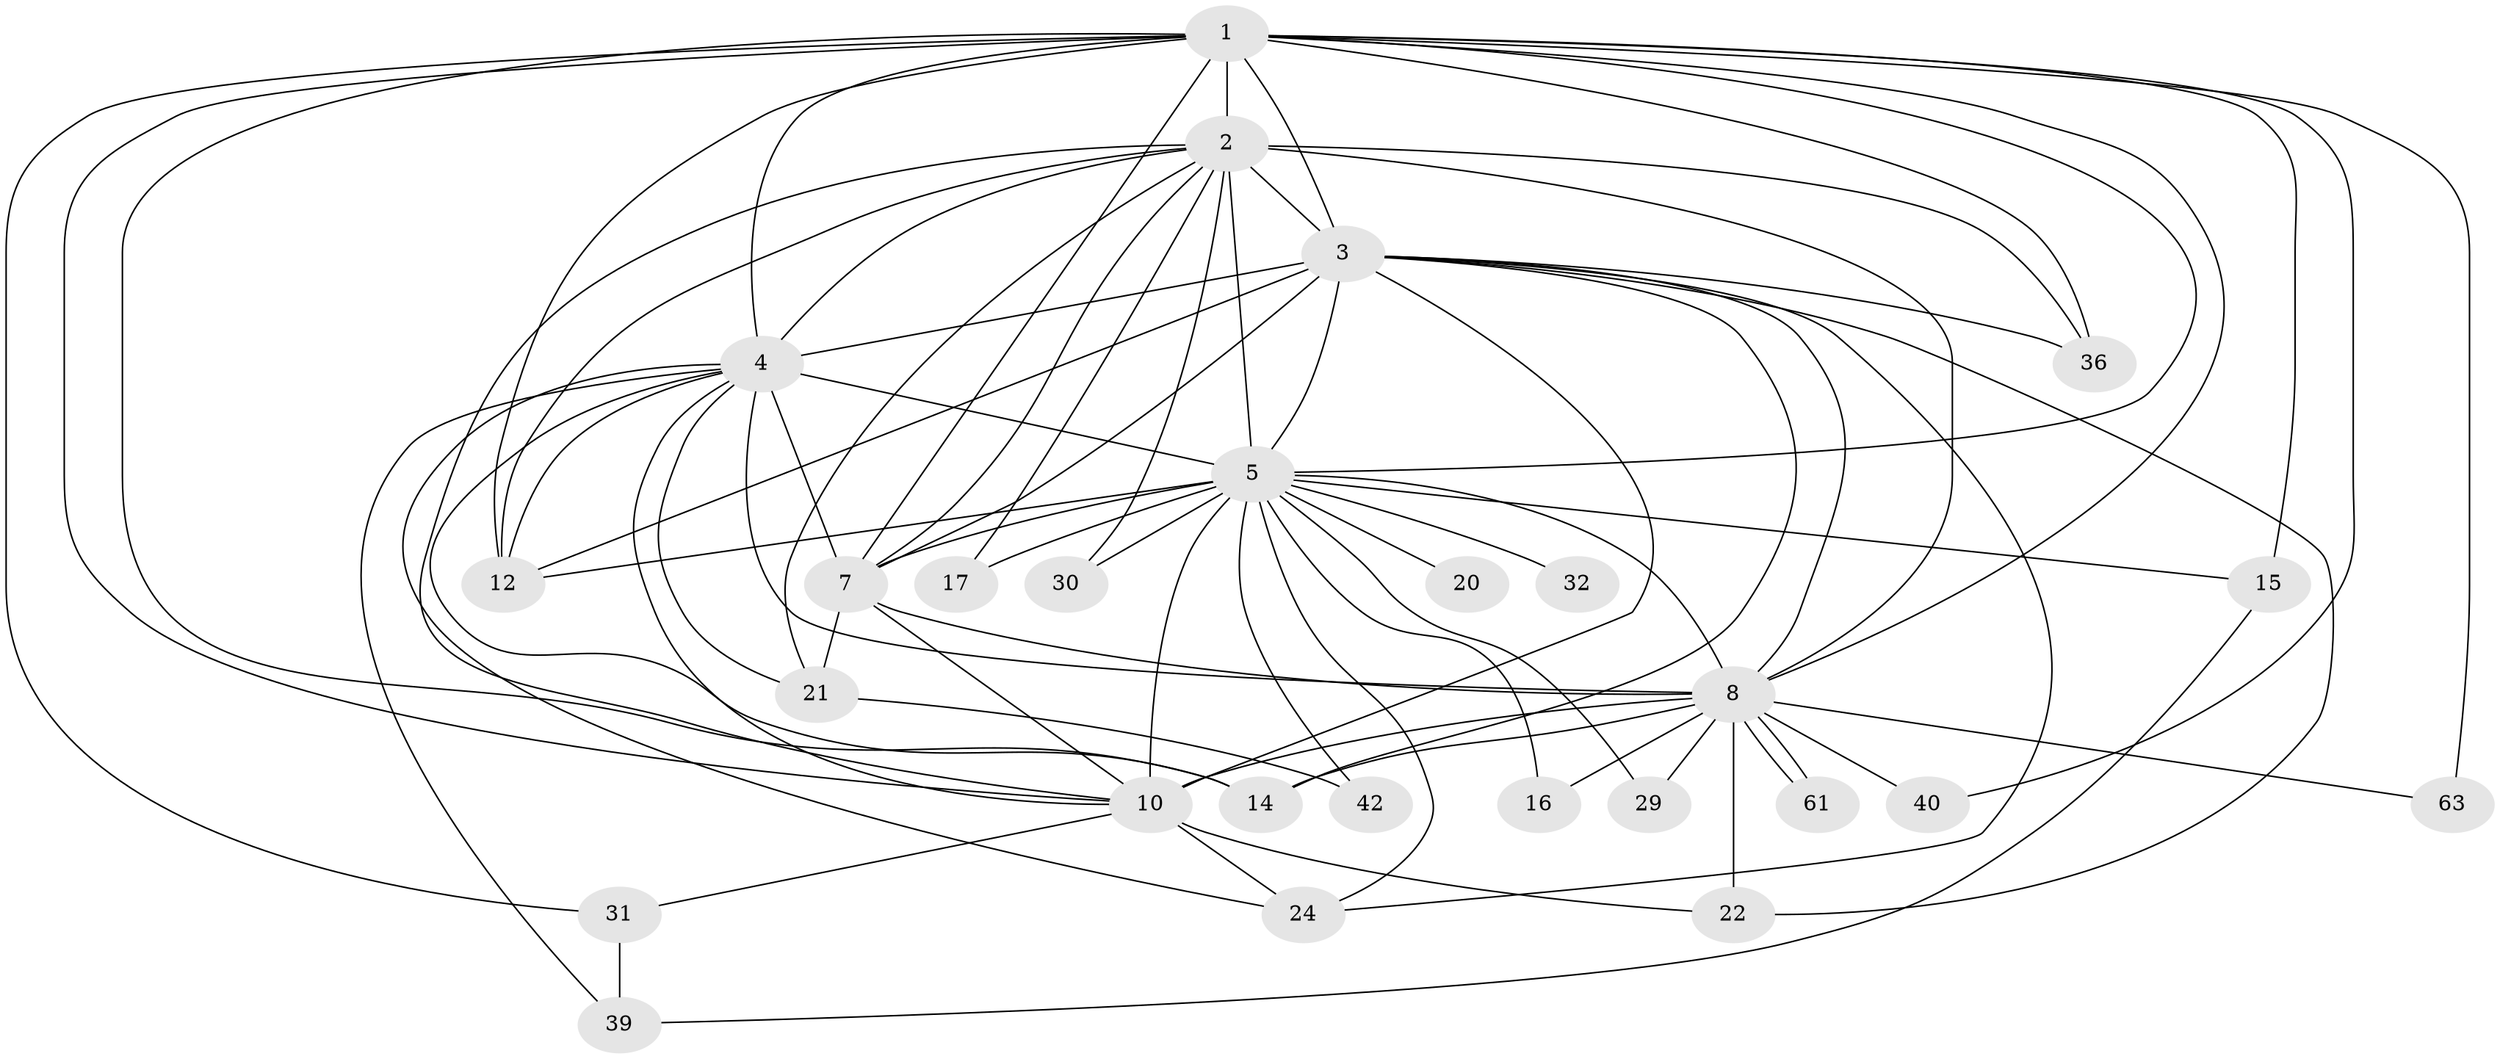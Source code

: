 // original degree distribution, {17: 0.014705882352941176, 12: 0.014705882352941176, 23: 0.014705882352941176, 18: 0.029411764705882353, 22: 0.014705882352941176, 15: 0.029411764705882353, 19: 0.014705882352941176, 21: 0.014705882352941176, 4: 0.07352941176470588, 6: 0.014705882352941176, 2: 0.6176470588235294, 5: 0.014705882352941176, 3: 0.1323529411764706}
// Generated by graph-tools (version 1.1) at 2025/17/03/04/25 18:17:46]
// undirected, 27 vertices, 75 edges
graph export_dot {
graph [start="1"]
  node [color=gray90,style=filled];
  1;
  2 [super="+25+9"];
  3 [super="+35+51+54+26"];
  4 [super="+60+27+11"];
  5 [super="+44+6+47+55+59"];
  7 [super="+33"];
  8;
  10 [super="+45+48+38"];
  12 [super="+34+65+66+18"];
  14 [super="+56+37"];
  15;
  16;
  17;
  20;
  21;
  22 [super="+23"];
  24 [super="+49+57"];
  29;
  30;
  31;
  32;
  36 [super="+58"];
  39 [super="+67"];
  40;
  42;
  61;
  63;
  1 -- 2 [weight=3];
  1 -- 3;
  1 -- 4;
  1 -- 5 [weight=2];
  1 -- 7;
  1 -- 8;
  1 -- 10;
  1 -- 14;
  1 -- 15;
  1 -- 31;
  1 -- 40;
  1 -- 63;
  1 -- 12;
  1 -- 36;
  2 -- 3 [weight=5];
  2 -- 4 [weight=2];
  2 -- 5 [weight=5];
  2 -- 7 [weight=2];
  2 -- 8 [weight=2];
  2 -- 10 [weight=3];
  2 -- 17;
  2 -- 30;
  2 -- 21;
  2 -- 36;
  2 -- 12;
  3 -- 4 [weight=2];
  3 -- 5 [weight=4];
  3 -- 7;
  3 -- 8;
  3 -- 10 [weight=4];
  3 -- 14 [weight=2];
  3 -- 22;
  3 -- 24;
  3 -- 36;
  3 -- 12;
  4 -- 5 [weight=3];
  4 -- 7 [weight=3];
  4 -- 8 [weight=2];
  4 -- 10 [weight=2];
  4 -- 21;
  4 -- 39;
  4 -- 12 [weight=2];
  4 -- 14;
  4 -- 24;
  5 -- 7 [weight=5];
  5 -- 8 [weight=2];
  5 -- 10 [weight=5];
  5 -- 15;
  5 -- 17;
  5 -- 20 [weight=2];
  5 -- 29;
  5 -- 32 [weight=2];
  5 -- 16;
  5 -- 24;
  5 -- 30;
  5 -- 42;
  5 -- 12;
  7 -- 8;
  7 -- 10;
  7 -- 21;
  8 -- 10 [weight=2];
  8 -- 16;
  8 -- 29;
  8 -- 40;
  8 -- 61;
  8 -- 61;
  8 -- 63;
  8 -- 22;
  8 -- 14;
  10 -- 22;
  10 -- 31;
  10 -- 24;
  15 -- 39;
  21 -- 42;
  31 -- 39;
}
